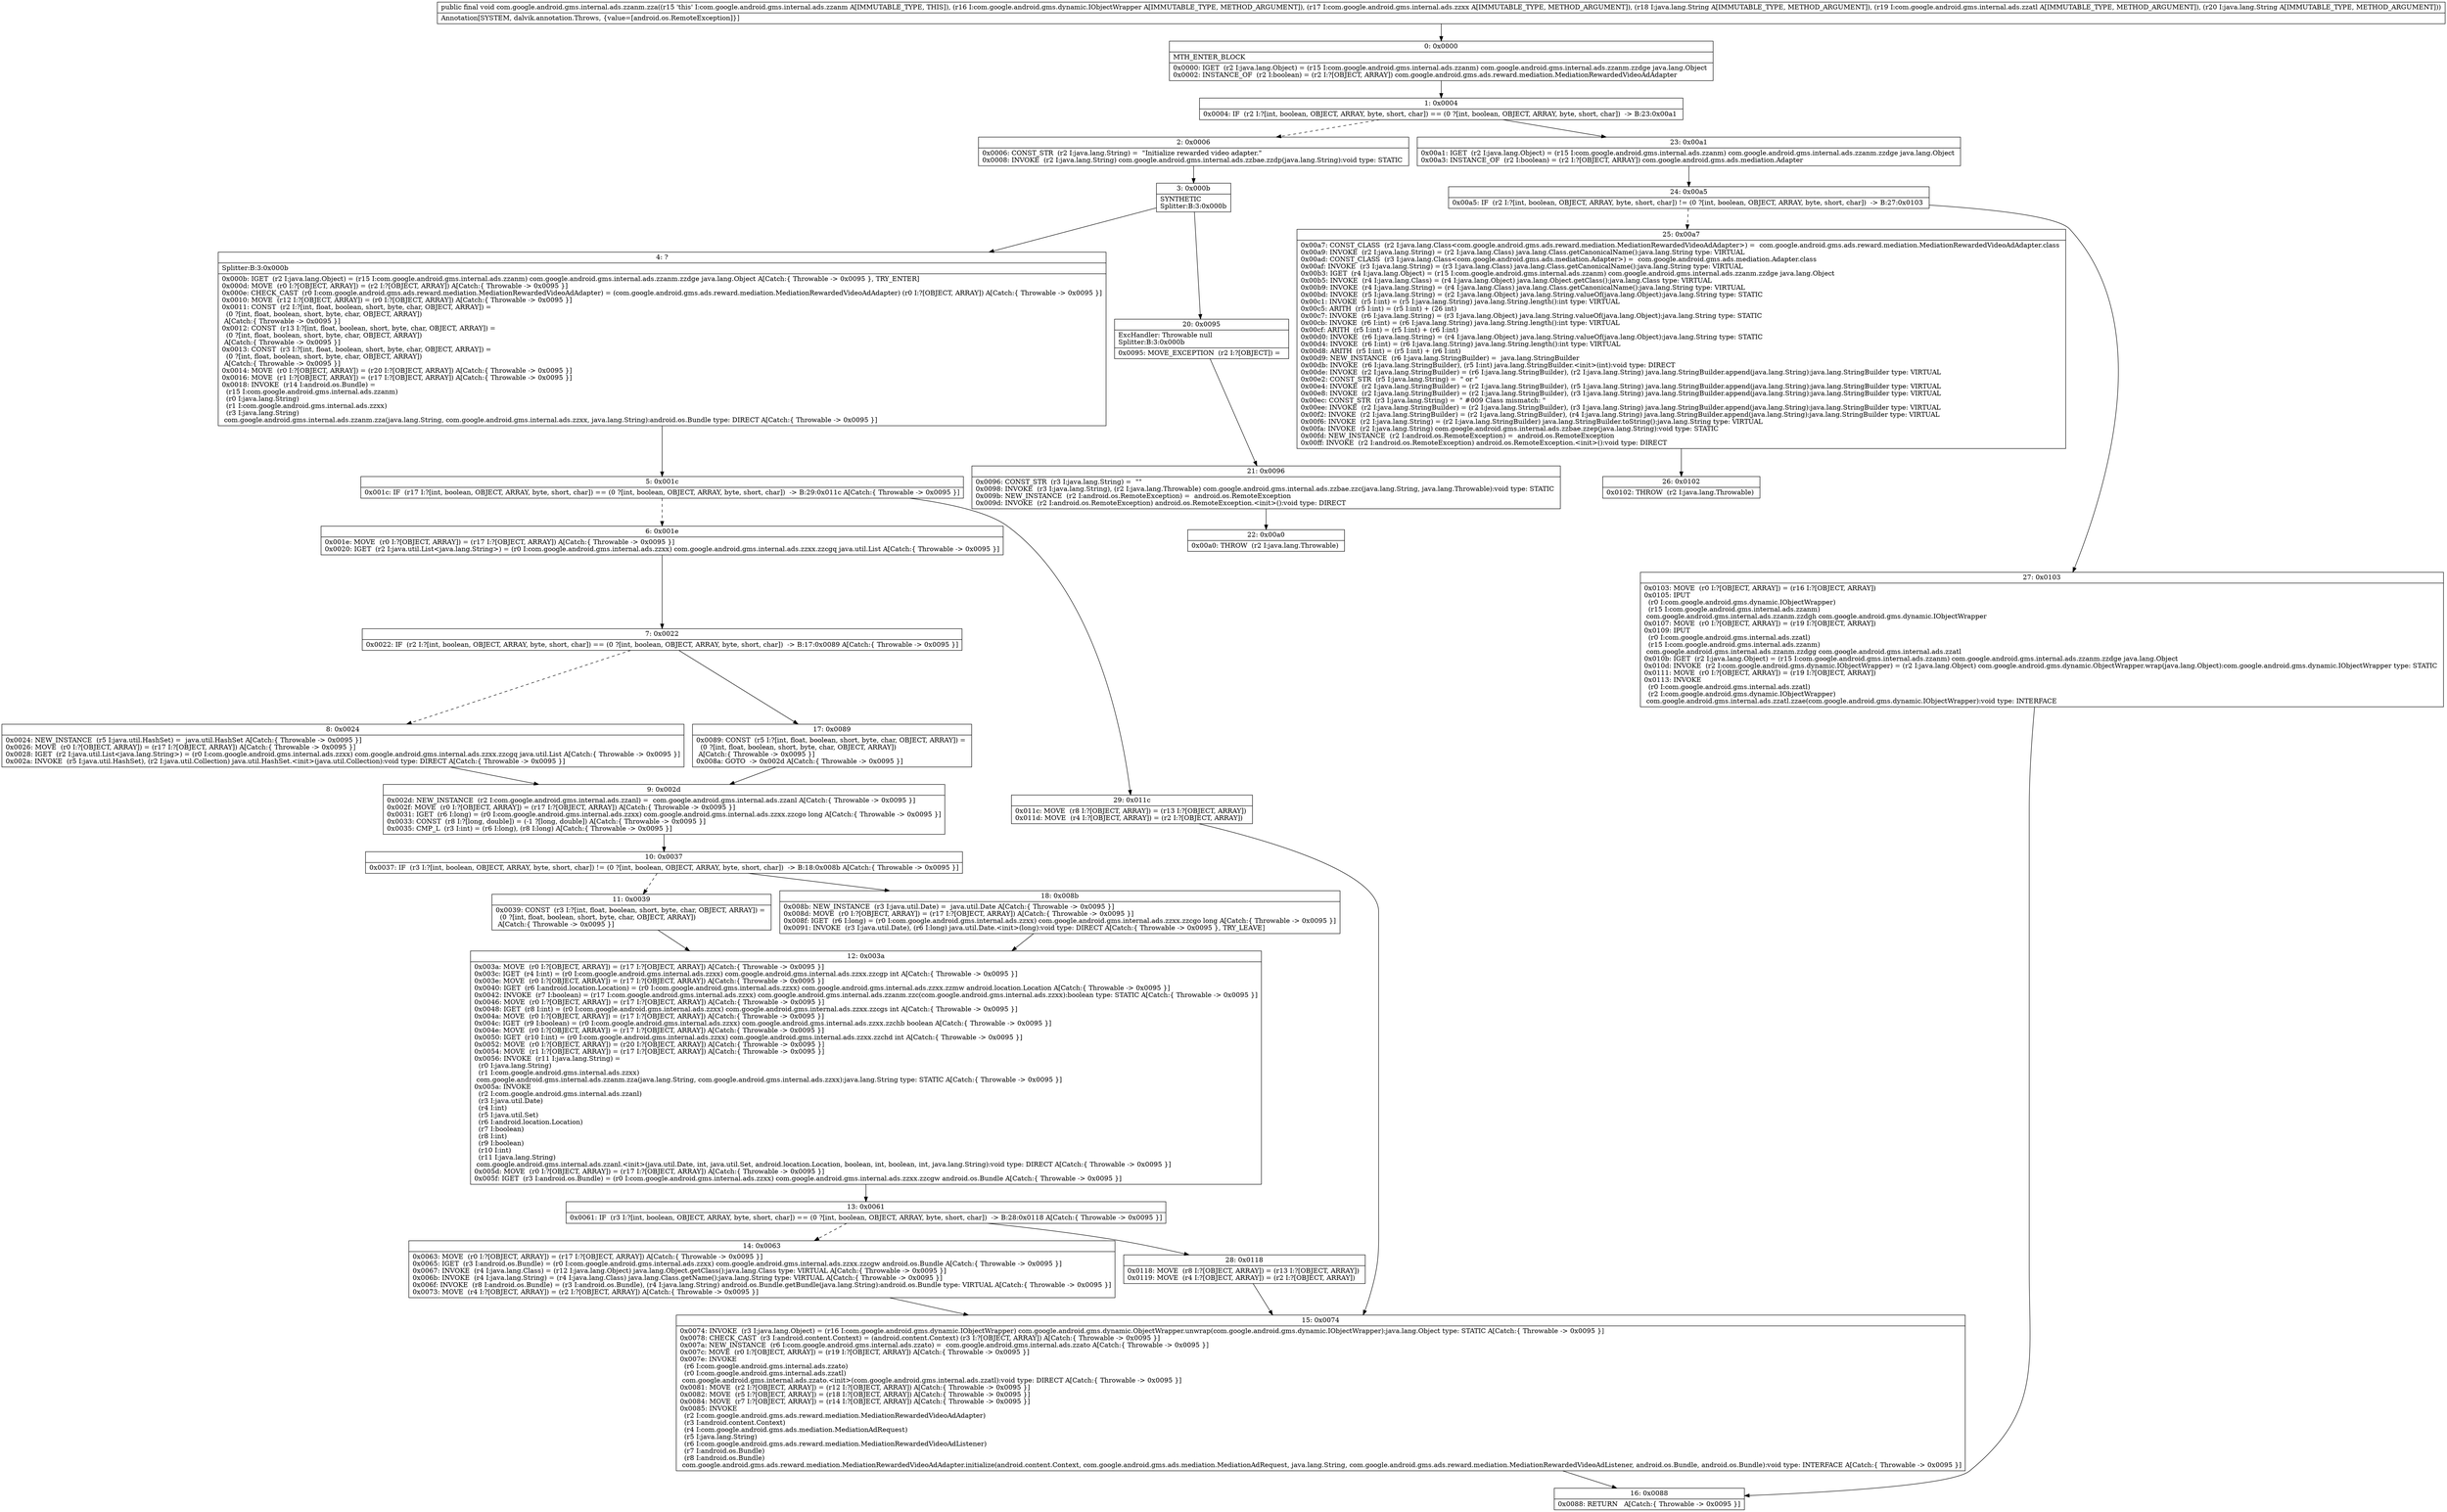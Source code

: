 digraph "CFG forcom.google.android.gms.internal.ads.zzanm.zza(Lcom\/google\/android\/gms\/dynamic\/IObjectWrapper;Lcom\/google\/android\/gms\/internal\/ads\/zzxx;Ljava\/lang\/String;Lcom\/google\/android\/gms\/internal\/ads\/zzatl;Ljava\/lang\/String;)V" {
Node_0 [shape=record,label="{0\:\ 0x0000|MTH_ENTER_BLOCK\l|0x0000: IGET  (r2 I:java.lang.Object) = (r15 I:com.google.android.gms.internal.ads.zzanm) com.google.android.gms.internal.ads.zzanm.zzdge java.lang.Object \l0x0002: INSTANCE_OF  (r2 I:boolean) = (r2 I:?[OBJECT, ARRAY]) com.google.android.gms.ads.reward.mediation.MediationRewardedVideoAdAdapter \l}"];
Node_1 [shape=record,label="{1\:\ 0x0004|0x0004: IF  (r2 I:?[int, boolean, OBJECT, ARRAY, byte, short, char]) == (0 ?[int, boolean, OBJECT, ARRAY, byte, short, char])  \-\> B:23:0x00a1 \l}"];
Node_2 [shape=record,label="{2\:\ 0x0006|0x0006: CONST_STR  (r2 I:java.lang.String) =  \"Initialize rewarded video adapter.\" \l0x0008: INVOKE  (r2 I:java.lang.String) com.google.android.gms.internal.ads.zzbae.zzdp(java.lang.String):void type: STATIC \l}"];
Node_3 [shape=record,label="{3\:\ 0x000b|SYNTHETIC\lSplitter:B:3:0x000b\l}"];
Node_4 [shape=record,label="{4\:\ ?|Splitter:B:3:0x000b\l|0x000b: IGET  (r2 I:java.lang.Object) = (r15 I:com.google.android.gms.internal.ads.zzanm) com.google.android.gms.internal.ads.zzanm.zzdge java.lang.Object A[Catch:\{ Throwable \-\> 0x0095 \}, TRY_ENTER]\l0x000d: MOVE  (r0 I:?[OBJECT, ARRAY]) = (r2 I:?[OBJECT, ARRAY]) A[Catch:\{ Throwable \-\> 0x0095 \}]\l0x000e: CHECK_CAST  (r0 I:com.google.android.gms.ads.reward.mediation.MediationRewardedVideoAdAdapter) = (com.google.android.gms.ads.reward.mediation.MediationRewardedVideoAdAdapter) (r0 I:?[OBJECT, ARRAY]) A[Catch:\{ Throwable \-\> 0x0095 \}]\l0x0010: MOVE  (r12 I:?[OBJECT, ARRAY]) = (r0 I:?[OBJECT, ARRAY]) A[Catch:\{ Throwable \-\> 0x0095 \}]\l0x0011: CONST  (r2 I:?[int, float, boolean, short, byte, char, OBJECT, ARRAY]) = \l  (0 ?[int, float, boolean, short, byte, char, OBJECT, ARRAY])\l A[Catch:\{ Throwable \-\> 0x0095 \}]\l0x0012: CONST  (r13 I:?[int, float, boolean, short, byte, char, OBJECT, ARRAY]) = \l  (0 ?[int, float, boolean, short, byte, char, OBJECT, ARRAY])\l A[Catch:\{ Throwable \-\> 0x0095 \}]\l0x0013: CONST  (r3 I:?[int, float, boolean, short, byte, char, OBJECT, ARRAY]) = \l  (0 ?[int, float, boolean, short, byte, char, OBJECT, ARRAY])\l A[Catch:\{ Throwable \-\> 0x0095 \}]\l0x0014: MOVE  (r0 I:?[OBJECT, ARRAY]) = (r20 I:?[OBJECT, ARRAY]) A[Catch:\{ Throwable \-\> 0x0095 \}]\l0x0016: MOVE  (r1 I:?[OBJECT, ARRAY]) = (r17 I:?[OBJECT, ARRAY]) A[Catch:\{ Throwable \-\> 0x0095 \}]\l0x0018: INVOKE  (r14 I:android.os.Bundle) = \l  (r15 I:com.google.android.gms.internal.ads.zzanm)\l  (r0 I:java.lang.String)\l  (r1 I:com.google.android.gms.internal.ads.zzxx)\l  (r3 I:java.lang.String)\l com.google.android.gms.internal.ads.zzanm.zza(java.lang.String, com.google.android.gms.internal.ads.zzxx, java.lang.String):android.os.Bundle type: DIRECT A[Catch:\{ Throwable \-\> 0x0095 \}]\l}"];
Node_5 [shape=record,label="{5\:\ 0x001c|0x001c: IF  (r17 I:?[int, boolean, OBJECT, ARRAY, byte, short, char]) == (0 ?[int, boolean, OBJECT, ARRAY, byte, short, char])  \-\> B:29:0x011c A[Catch:\{ Throwable \-\> 0x0095 \}]\l}"];
Node_6 [shape=record,label="{6\:\ 0x001e|0x001e: MOVE  (r0 I:?[OBJECT, ARRAY]) = (r17 I:?[OBJECT, ARRAY]) A[Catch:\{ Throwable \-\> 0x0095 \}]\l0x0020: IGET  (r2 I:java.util.List\<java.lang.String\>) = (r0 I:com.google.android.gms.internal.ads.zzxx) com.google.android.gms.internal.ads.zzxx.zzcgq java.util.List A[Catch:\{ Throwable \-\> 0x0095 \}]\l}"];
Node_7 [shape=record,label="{7\:\ 0x0022|0x0022: IF  (r2 I:?[int, boolean, OBJECT, ARRAY, byte, short, char]) == (0 ?[int, boolean, OBJECT, ARRAY, byte, short, char])  \-\> B:17:0x0089 A[Catch:\{ Throwable \-\> 0x0095 \}]\l}"];
Node_8 [shape=record,label="{8\:\ 0x0024|0x0024: NEW_INSTANCE  (r5 I:java.util.HashSet) =  java.util.HashSet A[Catch:\{ Throwable \-\> 0x0095 \}]\l0x0026: MOVE  (r0 I:?[OBJECT, ARRAY]) = (r17 I:?[OBJECT, ARRAY]) A[Catch:\{ Throwable \-\> 0x0095 \}]\l0x0028: IGET  (r2 I:java.util.List\<java.lang.String\>) = (r0 I:com.google.android.gms.internal.ads.zzxx) com.google.android.gms.internal.ads.zzxx.zzcgq java.util.List A[Catch:\{ Throwable \-\> 0x0095 \}]\l0x002a: INVOKE  (r5 I:java.util.HashSet), (r2 I:java.util.Collection) java.util.HashSet.\<init\>(java.util.Collection):void type: DIRECT A[Catch:\{ Throwable \-\> 0x0095 \}]\l}"];
Node_9 [shape=record,label="{9\:\ 0x002d|0x002d: NEW_INSTANCE  (r2 I:com.google.android.gms.internal.ads.zzanl) =  com.google.android.gms.internal.ads.zzanl A[Catch:\{ Throwable \-\> 0x0095 \}]\l0x002f: MOVE  (r0 I:?[OBJECT, ARRAY]) = (r17 I:?[OBJECT, ARRAY]) A[Catch:\{ Throwable \-\> 0x0095 \}]\l0x0031: IGET  (r6 I:long) = (r0 I:com.google.android.gms.internal.ads.zzxx) com.google.android.gms.internal.ads.zzxx.zzcgo long A[Catch:\{ Throwable \-\> 0x0095 \}]\l0x0033: CONST  (r8 I:?[long, double]) = (\-1 ?[long, double]) A[Catch:\{ Throwable \-\> 0x0095 \}]\l0x0035: CMP_L  (r3 I:int) = (r6 I:long), (r8 I:long) A[Catch:\{ Throwable \-\> 0x0095 \}]\l}"];
Node_10 [shape=record,label="{10\:\ 0x0037|0x0037: IF  (r3 I:?[int, boolean, OBJECT, ARRAY, byte, short, char]) != (0 ?[int, boolean, OBJECT, ARRAY, byte, short, char])  \-\> B:18:0x008b A[Catch:\{ Throwable \-\> 0x0095 \}]\l}"];
Node_11 [shape=record,label="{11\:\ 0x0039|0x0039: CONST  (r3 I:?[int, float, boolean, short, byte, char, OBJECT, ARRAY]) = \l  (0 ?[int, float, boolean, short, byte, char, OBJECT, ARRAY])\l A[Catch:\{ Throwable \-\> 0x0095 \}]\l}"];
Node_12 [shape=record,label="{12\:\ 0x003a|0x003a: MOVE  (r0 I:?[OBJECT, ARRAY]) = (r17 I:?[OBJECT, ARRAY]) A[Catch:\{ Throwable \-\> 0x0095 \}]\l0x003c: IGET  (r4 I:int) = (r0 I:com.google.android.gms.internal.ads.zzxx) com.google.android.gms.internal.ads.zzxx.zzcgp int A[Catch:\{ Throwable \-\> 0x0095 \}]\l0x003e: MOVE  (r0 I:?[OBJECT, ARRAY]) = (r17 I:?[OBJECT, ARRAY]) A[Catch:\{ Throwable \-\> 0x0095 \}]\l0x0040: IGET  (r6 I:android.location.Location) = (r0 I:com.google.android.gms.internal.ads.zzxx) com.google.android.gms.internal.ads.zzxx.zzmw android.location.Location A[Catch:\{ Throwable \-\> 0x0095 \}]\l0x0042: INVOKE  (r7 I:boolean) = (r17 I:com.google.android.gms.internal.ads.zzxx) com.google.android.gms.internal.ads.zzanm.zzc(com.google.android.gms.internal.ads.zzxx):boolean type: STATIC A[Catch:\{ Throwable \-\> 0x0095 \}]\l0x0046: MOVE  (r0 I:?[OBJECT, ARRAY]) = (r17 I:?[OBJECT, ARRAY]) A[Catch:\{ Throwable \-\> 0x0095 \}]\l0x0048: IGET  (r8 I:int) = (r0 I:com.google.android.gms.internal.ads.zzxx) com.google.android.gms.internal.ads.zzxx.zzcgs int A[Catch:\{ Throwable \-\> 0x0095 \}]\l0x004a: MOVE  (r0 I:?[OBJECT, ARRAY]) = (r17 I:?[OBJECT, ARRAY]) A[Catch:\{ Throwable \-\> 0x0095 \}]\l0x004c: IGET  (r9 I:boolean) = (r0 I:com.google.android.gms.internal.ads.zzxx) com.google.android.gms.internal.ads.zzxx.zzchb boolean A[Catch:\{ Throwable \-\> 0x0095 \}]\l0x004e: MOVE  (r0 I:?[OBJECT, ARRAY]) = (r17 I:?[OBJECT, ARRAY]) A[Catch:\{ Throwable \-\> 0x0095 \}]\l0x0050: IGET  (r10 I:int) = (r0 I:com.google.android.gms.internal.ads.zzxx) com.google.android.gms.internal.ads.zzxx.zzchd int A[Catch:\{ Throwable \-\> 0x0095 \}]\l0x0052: MOVE  (r0 I:?[OBJECT, ARRAY]) = (r20 I:?[OBJECT, ARRAY]) A[Catch:\{ Throwable \-\> 0x0095 \}]\l0x0054: MOVE  (r1 I:?[OBJECT, ARRAY]) = (r17 I:?[OBJECT, ARRAY]) A[Catch:\{ Throwable \-\> 0x0095 \}]\l0x0056: INVOKE  (r11 I:java.lang.String) = \l  (r0 I:java.lang.String)\l  (r1 I:com.google.android.gms.internal.ads.zzxx)\l com.google.android.gms.internal.ads.zzanm.zza(java.lang.String, com.google.android.gms.internal.ads.zzxx):java.lang.String type: STATIC A[Catch:\{ Throwable \-\> 0x0095 \}]\l0x005a: INVOKE  \l  (r2 I:com.google.android.gms.internal.ads.zzanl)\l  (r3 I:java.util.Date)\l  (r4 I:int)\l  (r5 I:java.util.Set)\l  (r6 I:android.location.Location)\l  (r7 I:boolean)\l  (r8 I:int)\l  (r9 I:boolean)\l  (r10 I:int)\l  (r11 I:java.lang.String)\l com.google.android.gms.internal.ads.zzanl.\<init\>(java.util.Date, int, java.util.Set, android.location.Location, boolean, int, boolean, int, java.lang.String):void type: DIRECT A[Catch:\{ Throwable \-\> 0x0095 \}]\l0x005d: MOVE  (r0 I:?[OBJECT, ARRAY]) = (r17 I:?[OBJECT, ARRAY]) A[Catch:\{ Throwable \-\> 0x0095 \}]\l0x005f: IGET  (r3 I:android.os.Bundle) = (r0 I:com.google.android.gms.internal.ads.zzxx) com.google.android.gms.internal.ads.zzxx.zzcgw android.os.Bundle A[Catch:\{ Throwable \-\> 0x0095 \}]\l}"];
Node_13 [shape=record,label="{13\:\ 0x0061|0x0061: IF  (r3 I:?[int, boolean, OBJECT, ARRAY, byte, short, char]) == (0 ?[int, boolean, OBJECT, ARRAY, byte, short, char])  \-\> B:28:0x0118 A[Catch:\{ Throwable \-\> 0x0095 \}]\l}"];
Node_14 [shape=record,label="{14\:\ 0x0063|0x0063: MOVE  (r0 I:?[OBJECT, ARRAY]) = (r17 I:?[OBJECT, ARRAY]) A[Catch:\{ Throwable \-\> 0x0095 \}]\l0x0065: IGET  (r3 I:android.os.Bundle) = (r0 I:com.google.android.gms.internal.ads.zzxx) com.google.android.gms.internal.ads.zzxx.zzcgw android.os.Bundle A[Catch:\{ Throwable \-\> 0x0095 \}]\l0x0067: INVOKE  (r4 I:java.lang.Class) = (r12 I:java.lang.Object) java.lang.Object.getClass():java.lang.Class type: VIRTUAL A[Catch:\{ Throwable \-\> 0x0095 \}]\l0x006b: INVOKE  (r4 I:java.lang.String) = (r4 I:java.lang.Class) java.lang.Class.getName():java.lang.String type: VIRTUAL A[Catch:\{ Throwable \-\> 0x0095 \}]\l0x006f: INVOKE  (r8 I:android.os.Bundle) = (r3 I:android.os.Bundle), (r4 I:java.lang.String) android.os.Bundle.getBundle(java.lang.String):android.os.Bundle type: VIRTUAL A[Catch:\{ Throwable \-\> 0x0095 \}]\l0x0073: MOVE  (r4 I:?[OBJECT, ARRAY]) = (r2 I:?[OBJECT, ARRAY]) A[Catch:\{ Throwable \-\> 0x0095 \}]\l}"];
Node_15 [shape=record,label="{15\:\ 0x0074|0x0074: INVOKE  (r3 I:java.lang.Object) = (r16 I:com.google.android.gms.dynamic.IObjectWrapper) com.google.android.gms.dynamic.ObjectWrapper.unwrap(com.google.android.gms.dynamic.IObjectWrapper):java.lang.Object type: STATIC A[Catch:\{ Throwable \-\> 0x0095 \}]\l0x0078: CHECK_CAST  (r3 I:android.content.Context) = (android.content.Context) (r3 I:?[OBJECT, ARRAY]) A[Catch:\{ Throwable \-\> 0x0095 \}]\l0x007a: NEW_INSTANCE  (r6 I:com.google.android.gms.internal.ads.zzato) =  com.google.android.gms.internal.ads.zzato A[Catch:\{ Throwable \-\> 0x0095 \}]\l0x007c: MOVE  (r0 I:?[OBJECT, ARRAY]) = (r19 I:?[OBJECT, ARRAY]) A[Catch:\{ Throwable \-\> 0x0095 \}]\l0x007e: INVOKE  \l  (r6 I:com.google.android.gms.internal.ads.zzato)\l  (r0 I:com.google.android.gms.internal.ads.zzatl)\l com.google.android.gms.internal.ads.zzato.\<init\>(com.google.android.gms.internal.ads.zzatl):void type: DIRECT A[Catch:\{ Throwable \-\> 0x0095 \}]\l0x0081: MOVE  (r2 I:?[OBJECT, ARRAY]) = (r12 I:?[OBJECT, ARRAY]) A[Catch:\{ Throwable \-\> 0x0095 \}]\l0x0082: MOVE  (r5 I:?[OBJECT, ARRAY]) = (r18 I:?[OBJECT, ARRAY]) A[Catch:\{ Throwable \-\> 0x0095 \}]\l0x0084: MOVE  (r7 I:?[OBJECT, ARRAY]) = (r14 I:?[OBJECT, ARRAY]) A[Catch:\{ Throwable \-\> 0x0095 \}]\l0x0085: INVOKE  \l  (r2 I:com.google.android.gms.ads.reward.mediation.MediationRewardedVideoAdAdapter)\l  (r3 I:android.content.Context)\l  (r4 I:com.google.android.gms.ads.mediation.MediationAdRequest)\l  (r5 I:java.lang.String)\l  (r6 I:com.google.android.gms.ads.reward.mediation.MediationRewardedVideoAdListener)\l  (r7 I:android.os.Bundle)\l  (r8 I:android.os.Bundle)\l com.google.android.gms.ads.reward.mediation.MediationRewardedVideoAdAdapter.initialize(android.content.Context, com.google.android.gms.ads.mediation.MediationAdRequest, java.lang.String, com.google.android.gms.ads.reward.mediation.MediationRewardedVideoAdListener, android.os.Bundle, android.os.Bundle):void type: INTERFACE A[Catch:\{ Throwable \-\> 0x0095 \}]\l}"];
Node_16 [shape=record,label="{16\:\ 0x0088|0x0088: RETURN   A[Catch:\{ Throwable \-\> 0x0095 \}]\l}"];
Node_17 [shape=record,label="{17\:\ 0x0089|0x0089: CONST  (r5 I:?[int, float, boolean, short, byte, char, OBJECT, ARRAY]) = \l  (0 ?[int, float, boolean, short, byte, char, OBJECT, ARRAY])\l A[Catch:\{ Throwable \-\> 0x0095 \}]\l0x008a: GOTO  \-\> 0x002d A[Catch:\{ Throwable \-\> 0x0095 \}]\l}"];
Node_18 [shape=record,label="{18\:\ 0x008b|0x008b: NEW_INSTANCE  (r3 I:java.util.Date) =  java.util.Date A[Catch:\{ Throwable \-\> 0x0095 \}]\l0x008d: MOVE  (r0 I:?[OBJECT, ARRAY]) = (r17 I:?[OBJECT, ARRAY]) A[Catch:\{ Throwable \-\> 0x0095 \}]\l0x008f: IGET  (r6 I:long) = (r0 I:com.google.android.gms.internal.ads.zzxx) com.google.android.gms.internal.ads.zzxx.zzcgo long A[Catch:\{ Throwable \-\> 0x0095 \}]\l0x0091: INVOKE  (r3 I:java.util.Date), (r6 I:long) java.util.Date.\<init\>(long):void type: DIRECT A[Catch:\{ Throwable \-\> 0x0095 \}, TRY_LEAVE]\l}"];
Node_20 [shape=record,label="{20\:\ 0x0095|ExcHandler: Throwable null\lSplitter:B:3:0x000b\l|0x0095: MOVE_EXCEPTION  (r2 I:?[OBJECT]) =  \l}"];
Node_21 [shape=record,label="{21\:\ 0x0096|0x0096: CONST_STR  (r3 I:java.lang.String) =  \"\" \l0x0098: INVOKE  (r3 I:java.lang.String), (r2 I:java.lang.Throwable) com.google.android.gms.internal.ads.zzbae.zzc(java.lang.String, java.lang.Throwable):void type: STATIC \l0x009b: NEW_INSTANCE  (r2 I:android.os.RemoteException) =  android.os.RemoteException \l0x009d: INVOKE  (r2 I:android.os.RemoteException) android.os.RemoteException.\<init\>():void type: DIRECT \l}"];
Node_22 [shape=record,label="{22\:\ 0x00a0|0x00a0: THROW  (r2 I:java.lang.Throwable) \l}"];
Node_23 [shape=record,label="{23\:\ 0x00a1|0x00a1: IGET  (r2 I:java.lang.Object) = (r15 I:com.google.android.gms.internal.ads.zzanm) com.google.android.gms.internal.ads.zzanm.zzdge java.lang.Object \l0x00a3: INSTANCE_OF  (r2 I:boolean) = (r2 I:?[OBJECT, ARRAY]) com.google.android.gms.ads.mediation.Adapter \l}"];
Node_24 [shape=record,label="{24\:\ 0x00a5|0x00a5: IF  (r2 I:?[int, boolean, OBJECT, ARRAY, byte, short, char]) != (0 ?[int, boolean, OBJECT, ARRAY, byte, short, char])  \-\> B:27:0x0103 \l}"];
Node_25 [shape=record,label="{25\:\ 0x00a7|0x00a7: CONST_CLASS  (r2 I:java.lang.Class\<com.google.android.gms.ads.reward.mediation.MediationRewardedVideoAdAdapter\>) =  com.google.android.gms.ads.reward.mediation.MediationRewardedVideoAdAdapter.class \l0x00a9: INVOKE  (r2 I:java.lang.String) = (r2 I:java.lang.Class) java.lang.Class.getCanonicalName():java.lang.String type: VIRTUAL \l0x00ad: CONST_CLASS  (r3 I:java.lang.Class\<com.google.android.gms.ads.mediation.Adapter\>) =  com.google.android.gms.ads.mediation.Adapter.class \l0x00af: INVOKE  (r3 I:java.lang.String) = (r3 I:java.lang.Class) java.lang.Class.getCanonicalName():java.lang.String type: VIRTUAL \l0x00b3: IGET  (r4 I:java.lang.Object) = (r15 I:com.google.android.gms.internal.ads.zzanm) com.google.android.gms.internal.ads.zzanm.zzdge java.lang.Object \l0x00b5: INVOKE  (r4 I:java.lang.Class) = (r4 I:java.lang.Object) java.lang.Object.getClass():java.lang.Class type: VIRTUAL \l0x00b9: INVOKE  (r4 I:java.lang.String) = (r4 I:java.lang.Class) java.lang.Class.getCanonicalName():java.lang.String type: VIRTUAL \l0x00bd: INVOKE  (r5 I:java.lang.String) = (r2 I:java.lang.Object) java.lang.String.valueOf(java.lang.Object):java.lang.String type: STATIC \l0x00c1: INVOKE  (r5 I:int) = (r5 I:java.lang.String) java.lang.String.length():int type: VIRTUAL \l0x00c5: ARITH  (r5 I:int) = (r5 I:int) + (26 int) \l0x00c7: INVOKE  (r6 I:java.lang.String) = (r3 I:java.lang.Object) java.lang.String.valueOf(java.lang.Object):java.lang.String type: STATIC \l0x00cb: INVOKE  (r6 I:int) = (r6 I:java.lang.String) java.lang.String.length():int type: VIRTUAL \l0x00cf: ARITH  (r5 I:int) = (r5 I:int) + (r6 I:int) \l0x00d0: INVOKE  (r6 I:java.lang.String) = (r4 I:java.lang.Object) java.lang.String.valueOf(java.lang.Object):java.lang.String type: STATIC \l0x00d4: INVOKE  (r6 I:int) = (r6 I:java.lang.String) java.lang.String.length():int type: VIRTUAL \l0x00d8: ARITH  (r5 I:int) = (r5 I:int) + (r6 I:int) \l0x00d9: NEW_INSTANCE  (r6 I:java.lang.StringBuilder) =  java.lang.StringBuilder \l0x00db: INVOKE  (r6 I:java.lang.StringBuilder), (r5 I:int) java.lang.StringBuilder.\<init\>(int):void type: DIRECT \l0x00de: INVOKE  (r2 I:java.lang.StringBuilder) = (r6 I:java.lang.StringBuilder), (r2 I:java.lang.String) java.lang.StringBuilder.append(java.lang.String):java.lang.StringBuilder type: VIRTUAL \l0x00e2: CONST_STR  (r5 I:java.lang.String) =  \" or \" \l0x00e4: INVOKE  (r2 I:java.lang.StringBuilder) = (r2 I:java.lang.StringBuilder), (r5 I:java.lang.String) java.lang.StringBuilder.append(java.lang.String):java.lang.StringBuilder type: VIRTUAL \l0x00e8: INVOKE  (r2 I:java.lang.StringBuilder) = (r2 I:java.lang.StringBuilder), (r3 I:java.lang.String) java.lang.StringBuilder.append(java.lang.String):java.lang.StringBuilder type: VIRTUAL \l0x00ec: CONST_STR  (r3 I:java.lang.String) =  \" #009 Class mismatch: \" \l0x00ee: INVOKE  (r2 I:java.lang.StringBuilder) = (r2 I:java.lang.StringBuilder), (r3 I:java.lang.String) java.lang.StringBuilder.append(java.lang.String):java.lang.StringBuilder type: VIRTUAL \l0x00f2: INVOKE  (r2 I:java.lang.StringBuilder) = (r2 I:java.lang.StringBuilder), (r4 I:java.lang.String) java.lang.StringBuilder.append(java.lang.String):java.lang.StringBuilder type: VIRTUAL \l0x00f6: INVOKE  (r2 I:java.lang.String) = (r2 I:java.lang.StringBuilder) java.lang.StringBuilder.toString():java.lang.String type: VIRTUAL \l0x00fa: INVOKE  (r2 I:java.lang.String) com.google.android.gms.internal.ads.zzbae.zzep(java.lang.String):void type: STATIC \l0x00fd: NEW_INSTANCE  (r2 I:android.os.RemoteException) =  android.os.RemoteException \l0x00ff: INVOKE  (r2 I:android.os.RemoteException) android.os.RemoteException.\<init\>():void type: DIRECT \l}"];
Node_26 [shape=record,label="{26\:\ 0x0102|0x0102: THROW  (r2 I:java.lang.Throwable) \l}"];
Node_27 [shape=record,label="{27\:\ 0x0103|0x0103: MOVE  (r0 I:?[OBJECT, ARRAY]) = (r16 I:?[OBJECT, ARRAY]) \l0x0105: IPUT  \l  (r0 I:com.google.android.gms.dynamic.IObjectWrapper)\l  (r15 I:com.google.android.gms.internal.ads.zzanm)\l com.google.android.gms.internal.ads.zzanm.zzdgh com.google.android.gms.dynamic.IObjectWrapper \l0x0107: MOVE  (r0 I:?[OBJECT, ARRAY]) = (r19 I:?[OBJECT, ARRAY]) \l0x0109: IPUT  \l  (r0 I:com.google.android.gms.internal.ads.zzatl)\l  (r15 I:com.google.android.gms.internal.ads.zzanm)\l com.google.android.gms.internal.ads.zzanm.zzdgg com.google.android.gms.internal.ads.zzatl \l0x010b: IGET  (r2 I:java.lang.Object) = (r15 I:com.google.android.gms.internal.ads.zzanm) com.google.android.gms.internal.ads.zzanm.zzdge java.lang.Object \l0x010d: INVOKE  (r2 I:com.google.android.gms.dynamic.IObjectWrapper) = (r2 I:java.lang.Object) com.google.android.gms.dynamic.ObjectWrapper.wrap(java.lang.Object):com.google.android.gms.dynamic.IObjectWrapper type: STATIC \l0x0111: MOVE  (r0 I:?[OBJECT, ARRAY]) = (r19 I:?[OBJECT, ARRAY]) \l0x0113: INVOKE  \l  (r0 I:com.google.android.gms.internal.ads.zzatl)\l  (r2 I:com.google.android.gms.dynamic.IObjectWrapper)\l com.google.android.gms.internal.ads.zzatl.zzae(com.google.android.gms.dynamic.IObjectWrapper):void type: INTERFACE \l}"];
Node_28 [shape=record,label="{28\:\ 0x0118|0x0118: MOVE  (r8 I:?[OBJECT, ARRAY]) = (r13 I:?[OBJECT, ARRAY]) \l0x0119: MOVE  (r4 I:?[OBJECT, ARRAY]) = (r2 I:?[OBJECT, ARRAY]) \l}"];
Node_29 [shape=record,label="{29\:\ 0x011c|0x011c: MOVE  (r8 I:?[OBJECT, ARRAY]) = (r13 I:?[OBJECT, ARRAY]) \l0x011d: MOVE  (r4 I:?[OBJECT, ARRAY]) = (r2 I:?[OBJECT, ARRAY]) \l}"];
MethodNode[shape=record,label="{public final void com.google.android.gms.internal.ads.zzanm.zza((r15 'this' I:com.google.android.gms.internal.ads.zzanm A[IMMUTABLE_TYPE, THIS]), (r16 I:com.google.android.gms.dynamic.IObjectWrapper A[IMMUTABLE_TYPE, METHOD_ARGUMENT]), (r17 I:com.google.android.gms.internal.ads.zzxx A[IMMUTABLE_TYPE, METHOD_ARGUMENT]), (r18 I:java.lang.String A[IMMUTABLE_TYPE, METHOD_ARGUMENT]), (r19 I:com.google.android.gms.internal.ads.zzatl A[IMMUTABLE_TYPE, METHOD_ARGUMENT]), (r20 I:java.lang.String A[IMMUTABLE_TYPE, METHOD_ARGUMENT]))  | Annotation[SYSTEM, dalvik.annotation.Throws, \{value=[android.os.RemoteException]\}]\l}"];
MethodNode -> Node_0;
Node_0 -> Node_1;
Node_1 -> Node_2[style=dashed];
Node_1 -> Node_23;
Node_2 -> Node_3;
Node_3 -> Node_4;
Node_3 -> Node_20;
Node_4 -> Node_5;
Node_5 -> Node_6[style=dashed];
Node_5 -> Node_29;
Node_6 -> Node_7;
Node_7 -> Node_8[style=dashed];
Node_7 -> Node_17;
Node_8 -> Node_9;
Node_9 -> Node_10;
Node_10 -> Node_11[style=dashed];
Node_10 -> Node_18;
Node_11 -> Node_12;
Node_12 -> Node_13;
Node_13 -> Node_14[style=dashed];
Node_13 -> Node_28;
Node_14 -> Node_15;
Node_15 -> Node_16;
Node_17 -> Node_9;
Node_18 -> Node_12;
Node_20 -> Node_21;
Node_21 -> Node_22;
Node_23 -> Node_24;
Node_24 -> Node_25[style=dashed];
Node_24 -> Node_27;
Node_25 -> Node_26;
Node_27 -> Node_16;
Node_28 -> Node_15;
Node_29 -> Node_15;
}

